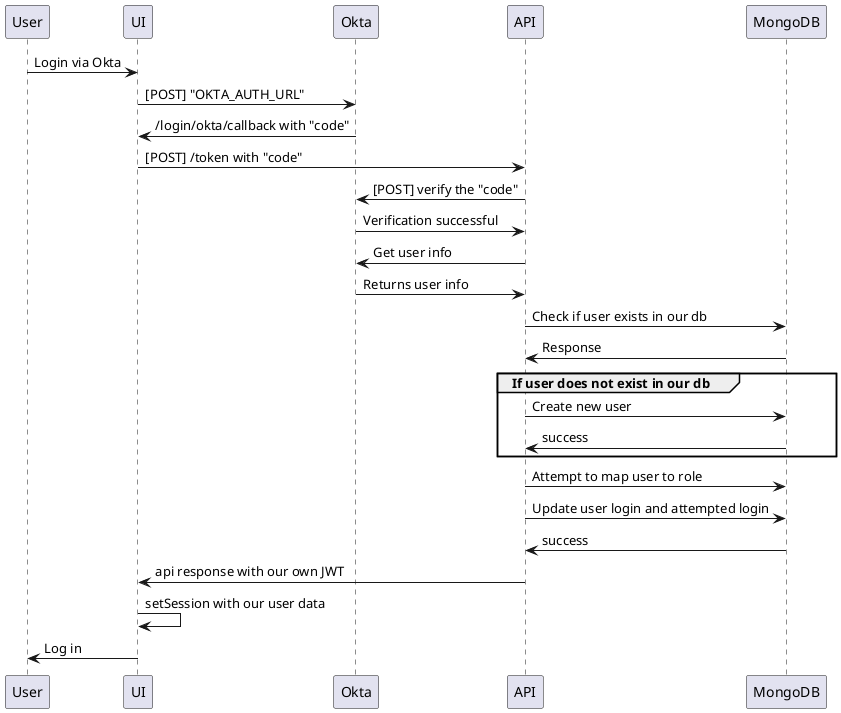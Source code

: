 'press Ctrl+Shift+O to list diagrams
'press Alt+D (Opt+D) to start server
@startuml auth
User -> UI : Login via Okta
UI -> Okta : [POST] "OKTA_AUTH_URL"
Okta -> UI : /login/okta/callback with "code"
UI -> API : [POST] /token with "code"
API -> Okta : [POST] verify the "code"
Okta -> API : Verification successful
API -> Okta : Get user info
Okta -> API : Returns user info
API -> MongoDB : Check if user exists in our db
MongoDB -> API : Response

group If user does not exist in our db
    API -> MongoDB : Create new user
    MongoDB -> API : success
end

API -> MongoDB : Attempt to map user to role
API -> MongoDB : Update user login and attempted login
MongoDB -> API : success
API -> UI : api response with our own JWT
UI -> UI : setSession with our user data
UI -> User : Log in
@enduml
